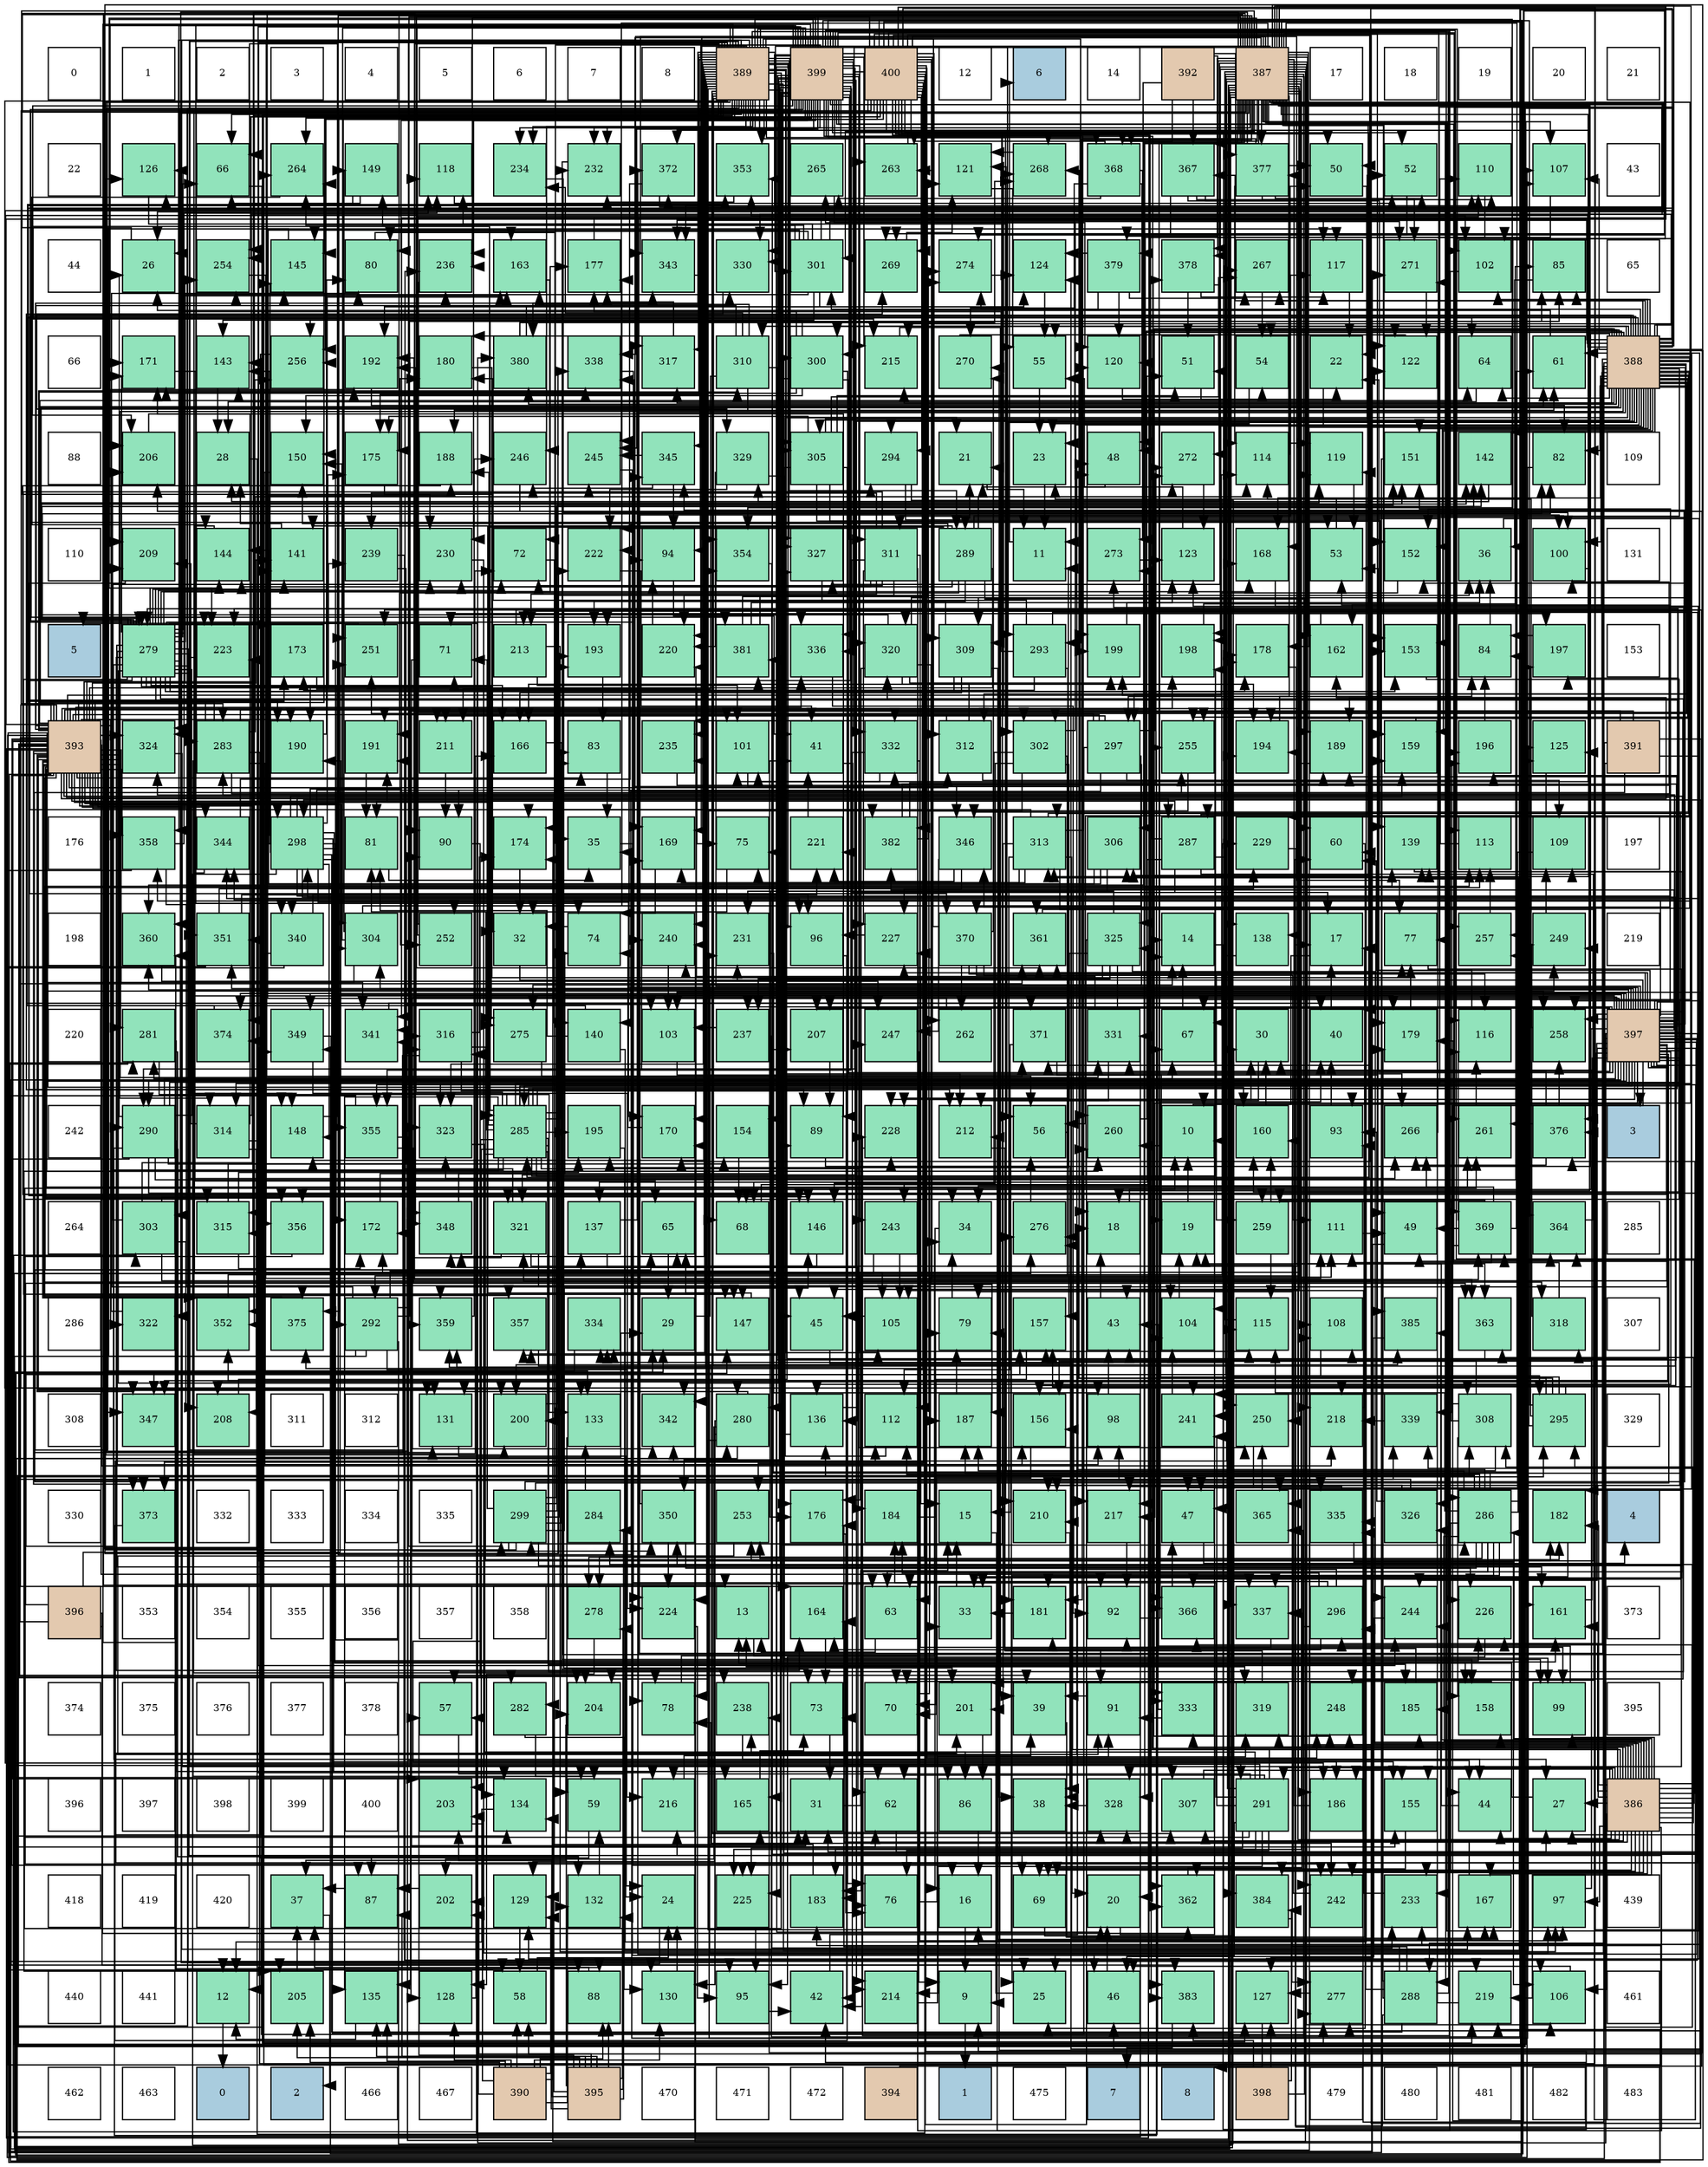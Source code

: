 digraph layout{
 rankdir=TB;
 splines=ortho;
 node [style=filled shape=square fixedsize=true width=0.6];
0[label="0", fontsize=8, fillcolor="#ffffff"];
1[label="1", fontsize=8, fillcolor="#ffffff"];
2[label="2", fontsize=8, fillcolor="#ffffff"];
3[label="3", fontsize=8, fillcolor="#ffffff"];
4[label="4", fontsize=8, fillcolor="#ffffff"];
5[label="5", fontsize=8, fillcolor="#ffffff"];
6[label="6", fontsize=8, fillcolor="#ffffff"];
7[label="7", fontsize=8, fillcolor="#ffffff"];
8[label="8", fontsize=8, fillcolor="#ffffff"];
9[label="389", fontsize=8, fillcolor="#e3c9af"];
10[label="399", fontsize=8, fillcolor="#e3c9af"];
11[label="400", fontsize=8, fillcolor="#e3c9af"];
12[label="12", fontsize=8, fillcolor="#ffffff"];
13[label="6", fontsize=8, fillcolor="#a9ccde"];
14[label="14", fontsize=8, fillcolor="#ffffff"];
15[label="392", fontsize=8, fillcolor="#e3c9af"];
16[label="387", fontsize=8, fillcolor="#e3c9af"];
17[label="17", fontsize=8, fillcolor="#ffffff"];
18[label="18", fontsize=8, fillcolor="#ffffff"];
19[label="19", fontsize=8, fillcolor="#ffffff"];
20[label="20", fontsize=8, fillcolor="#ffffff"];
21[label="21", fontsize=8, fillcolor="#ffffff"];
22[label="22", fontsize=8, fillcolor="#ffffff"];
23[label="126", fontsize=8, fillcolor="#91e3bb"];
24[label="66", fontsize=8, fillcolor="#91e3bb"];
25[label="264", fontsize=8, fillcolor="#91e3bb"];
26[label="149", fontsize=8, fillcolor="#91e3bb"];
27[label="118", fontsize=8, fillcolor="#91e3bb"];
28[label="234", fontsize=8, fillcolor="#91e3bb"];
29[label="232", fontsize=8, fillcolor="#91e3bb"];
30[label="372", fontsize=8, fillcolor="#91e3bb"];
31[label="353", fontsize=8, fillcolor="#91e3bb"];
32[label="265", fontsize=8, fillcolor="#91e3bb"];
33[label="263", fontsize=8, fillcolor="#91e3bb"];
34[label="121", fontsize=8, fillcolor="#91e3bb"];
35[label="268", fontsize=8, fillcolor="#91e3bb"];
36[label="368", fontsize=8, fillcolor="#91e3bb"];
37[label="367", fontsize=8, fillcolor="#91e3bb"];
38[label="377", fontsize=8, fillcolor="#91e3bb"];
39[label="50", fontsize=8, fillcolor="#91e3bb"];
40[label="52", fontsize=8, fillcolor="#91e3bb"];
41[label="110", fontsize=8, fillcolor="#91e3bb"];
42[label="107", fontsize=8, fillcolor="#91e3bb"];
43[label="43", fontsize=8, fillcolor="#ffffff"];
44[label="44", fontsize=8, fillcolor="#ffffff"];
45[label="26", fontsize=8, fillcolor="#91e3bb"];
46[label="254", fontsize=8, fillcolor="#91e3bb"];
47[label="145", fontsize=8, fillcolor="#91e3bb"];
48[label="80", fontsize=8, fillcolor="#91e3bb"];
49[label="236", fontsize=8, fillcolor="#91e3bb"];
50[label="163", fontsize=8, fillcolor="#91e3bb"];
51[label="177", fontsize=8, fillcolor="#91e3bb"];
52[label="343", fontsize=8, fillcolor="#91e3bb"];
53[label="330", fontsize=8, fillcolor="#91e3bb"];
54[label="301", fontsize=8, fillcolor="#91e3bb"];
55[label="269", fontsize=8, fillcolor="#91e3bb"];
56[label="274", fontsize=8, fillcolor="#91e3bb"];
57[label="124", fontsize=8, fillcolor="#91e3bb"];
58[label="379", fontsize=8, fillcolor="#91e3bb"];
59[label="378", fontsize=8, fillcolor="#91e3bb"];
60[label="267", fontsize=8, fillcolor="#91e3bb"];
61[label="117", fontsize=8, fillcolor="#91e3bb"];
62[label="271", fontsize=8, fillcolor="#91e3bb"];
63[label="102", fontsize=8, fillcolor="#91e3bb"];
64[label="85", fontsize=8, fillcolor="#91e3bb"];
65[label="65", fontsize=8, fillcolor="#ffffff"];
66[label="66", fontsize=8, fillcolor="#ffffff"];
67[label="171", fontsize=8, fillcolor="#91e3bb"];
68[label="143", fontsize=8, fillcolor="#91e3bb"];
69[label="256", fontsize=8, fillcolor="#91e3bb"];
70[label="192", fontsize=8, fillcolor="#91e3bb"];
71[label="180", fontsize=8, fillcolor="#91e3bb"];
72[label="380", fontsize=8, fillcolor="#91e3bb"];
73[label="338", fontsize=8, fillcolor="#91e3bb"];
74[label="317", fontsize=8, fillcolor="#91e3bb"];
75[label="310", fontsize=8, fillcolor="#91e3bb"];
76[label="300", fontsize=8, fillcolor="#91e3bb"];
77[label="215", fontsize=8, fillcolor="#91e3bb"];
78[label="270", fontsize=8, fillcolor="#91e3bb"];
79[label="55", fontsize=8, fillcolor="#91e3bb"];
80[label="120", fontsize=8, fillcolor="#91e3bb"];
81[label="51", fontsize=8, fillcolor="#91e3bb"];
82[label="54", fontsize=8, fillcolor="#91e3bb"];
83[label="22", fontsize=8, fillcolor="#91e3bb"];
84[label="122", fontsize=8, fillcolor="#91e3bb"];
85[label="64", fontsize=8, fillcolor="#91e3bb"];
86[label="61", fontsize=8, fillcolor="#91e3bb"];
87[label="388", fontsize=8, fillcolor="#e3c9af"];
88[label="88", fontsize=8, fillcolor="#ffffff"];
89[label="206", fontsize=8, fillcolor="#91e3bb"];
90[label="28", fontsize=8, fillcolor="#91e3bb"];
91[label="150", fontsize=8, fillcolor="#91e3bb"];
92[label="175", fontsize=8, fillcolor="#91e3bb"];
93[label="188", fontsize=8, fillcolor="#91e3bb"];
94[label="246", fontsize=8, fillcolor="#91e3bb"];
95[label="245", fontsize=8, fillcolor="#91e3bb"];
96[label="345", fontsize=8, fillcolor="#91e3bb"];
97[label="329", fontsize=8, fillcolor="#91e3bb"];
98[label="305", fontsize=8, fillcolor="#91e3bb"];
99[label="294", fontsize=8, fillcolor="#91e3bb"];
100[label="21", fontsize=8, fillcolor="#91e3bb"];
101[label="23", fontsize=8, fillcolor="#91e3bb"];
102[label="48", fontsize=8, fillcolor="#91e3bb"];
103[label="272", fontsize=8, fillcolor="#91e3bb"];
104[label="114", fontsize=8, fillcolor="#91e3bb"];
105[label="119", fontsize=8, fillcolor="#91e3bb"];
106[label="151", fontsize=8, fillcolor="#91e3bb"];
107[label="142", fontsize=8, fillcolor="#91e3bb"];
108[label="82", fontsize=8, fillcolor="#91e3bb"];
109[label="109", fontsize=8, fillcolor="#ffffff"];
110[label="110", fontsize=8, fillcolor="#ffffff"];
111[label="209", fontsize=8, fillcolor="#91e3bb"];
112[label="144", fontsize=8, fillcolor="#91e3bb"];
113[label="141", fontsize=8, fillcolor="#91e3bb"];
114[label="239", fontsize=8, fillcolor="#91e3bb"];
115[label="230", fontsize=8, fillcolor="#91e3bb"];
116[label="72", fontsize=8, fillcolor="#91e3bb"];
117[label="222", fontsize=8, fillcolor="#91e3bb"];
118[label="94", fontsize=8, fillcolor="#91e3bb"];
119[label="354", fontsize=8, fillcolor="#91e3bb"];
120[label="327", fontsize=8, fillcolor="#91e3bb"];
121[label="311", fontsize=8, fillcolor="#91e3bb"];
122[label="289", fontsize=8, fillcolor="#91e3bb"];
123[label="11", fontsize=8, fillcolor="#91e3bb"];
124[label="273", fontsize=8, fillcolor="#91e3bb"];
125[label="123", fontsize=8, fillcolor="#91e3bb"];
126[label="168", fontsize=8, fillcolor="#91e3bb"];
127[label="53", fontsize=8, fillcolor="#91e3bb"];
128[label="152", fontsize=8, fillcolor="#91e3bb"];
129[label="36", fontsize=8, fillcolor="#91e3bb"];
130[label="100", fontsize=8, fillcolor="#91e3bb"];
131[label="131", fontsize=8, fillcolor="#ffffff"];
132[label="5", fontsize=8, fillcolor="#a9ccde"];
133[label="279", fontsize=8, fillcolor="#91e3bb"];
134[label="223", fontsize=8, fillcolor="#91e3bb"];
135[label="173", fontsize=8, fillcolor="#91e3bb"];
136[label="251", fontsize=8, fillcolor="#91e3bb"];
137[label="71", fontsize=8, fillcolor="#91e3bb"];
138[label="213", fontsize=8, fillcolor="#91e3bb"];
139[label="193", fontsize=8, fillcolor="#91e3bb"];
140[label="220", fontsize=8, fillcolor="#91e3bb"];
141[label="381", fontsize=8, fillcolor="#91e3bb"];
142[label="336", fontsize=8, fillcolor="#91e3bb"];
143[label="320", fontsize=8, fillcolor="#91e3bb"];
144[label="309", fontsize=8, fillcolor="#91e3bb"];
145[label="293", fontsize=8, fillcolor="#91e3bb"];
146[label="199", fontsize=8, fillcolor="#91e3bb"];
147[label="198", fontsize=8, fillcolor="#91e3bb"];
148[label="178", fontsize=8, fillcolor="#91e3bb"];
149[label="162", fontsize=8, fillcolor="#91e3bb"];
150[label="153", fontsize=8, fillcolor="#91e3bb"];
151[label="84", fontsize=8, fillcolor="#91e3bb"];
152[label="197", fontsize=8, fillcolor="#91e3bb"];
153[label="153", fontsize=8, fillcolor="#ffffff"];
154[label="393", fontsize=8, fillcolor="#e3c9af"];
155[label="324", fontsize=8, fillcolor="#91e3bb"];
156[label="283", fontsize=8, fillcolor="#91e3bb"];
157[label="190", fontsize=8, fillcolor="#91e3bb"];
158[label="191", fontsize=8, fillcolor="#91e3bb"];
159[label="211", fontsize=8, fillcolor="#91e3bb"];
160[label="166", fontsize=8, fillcolor="#91e3bb"];
161[label="83", fontsize=8, fillcolor="#91e3bb"];
162[label="235", fontsize=8, fillcolor="#91e3bb"];
163[label="101", fontsize=8, fillcolor="#91e3bb"];
164[label="41", fontsize=8, fillcolor="#91e3bb"];
165[label="332", fontsize=8, fillcolor="#91e3bb"];
166[label="312", fontsize=8, fillcolor="#91e3bb"];
167[label="302", fontsize=8, fillcolor="#91e3bb"];
168[label="297", fontsize=8, fillcolor="#91e3bb"];
169[label="255", fontsize=8, fillcolor="#91e3bb"];
170[label="194", fontsize=8, fillcolor="#91e3bb"];
171[label="189", fontsize=8, fillcolor="#91e3bb"];
172[label="159", fontsize=8, fillcolor="#91e3bb"];
173[label="196", fontsize=8, fillcolor="#91e3bb"];
174[label="125", fontsize=8, fillcolor="#91e3bb"];
175[label="391", fontsize=8, fillcolor="#e3c9af"];
176[label="176", fontsize=8, fillcolor="#ffffff"];
177[label="358", fontsize=8, fillcolor="#91e3bb"];
178[label="344", fontsize=8, fillcolor="#91e3bb"];
179[label="298", fontsize=8, fillcolor="#91e3bb"];
180[label="81", fontsize=8, fillcolor="#91e3bb"];
181[label="90", fontsize=8, fillcolor="#91e3bb"];
182[label="174", fontsize=8, fillcolor="#91e3bb"];
183[label="35", fontsize=8, fillcolor="#91e3bb"];
184[label="169", fontsize=8, fillcolor="#91e3bb"];
185[label="75", fontsize=8, fillcolor="#91e3bb"];
186[label="221", fontsize=8, fillcolor="#91e3bb"];
187[label="382", fontsize=8, fillcolor="#91e3bb"];
188[label="346", fontsize=8, fillcolor="#91e3bb"];
189[label="313", fontsize=8, fillcolor="#91e3bb"];
190[label="306", fontsize=8, fillcolor="#91e3bb"];
191[label="287", fontsize=8, fillcolor="#91e3bb"];
192[label="229", fontsize=8, fillcolor="#91e3bb"];
193[label="60", fontsize=8, fillcolor="#91e3bb"];
194[label="139", fontsize=8, fillcolor="#91e3bb"];
195[label="113", fontsize=8, fillcolor="#91e3bb"];
196[label="109", fontsize=8, fillcolor="#91e3bb"];
197[label="197", fontsize=8, fillcolor="#ffffff"];
198[label="198", fontsize=8, fillcolor="#ffffff"];
199[label="360", fontsize=8, fillcolor="#91e3bb"];
200[label="351", fontsize=8, fillcolor="#91e3bb"];
201[label="340", fontsize=8, fillcolor="#91e3bb"];
202[label="304", fontsize=8, fillcolor="#91e3bb"];
203[label="252", fontsize=8, fillcolor="#91e3bb"];
204[label="32", fontsize=8, fillcolor="#91e3bb"];
205[label="74", fontsize=8, fillcolor="#91e3bb"];
206[label="240", fontsize=8, fillcolor="#91e3bb"];
207[label="231", fontsize=8, fillcolor="#91e3bb"];
208[label="96", fontsize=8, fillcolor="#91e3bb"];
209[label="227", fontsize=8, fillcolor="#91e3bb"];
210[label="370", fontsize=8, fillcolor="#91e3bb"];
211[label="361", fontsize=8, fillcolor="#91e3bb"];
212[label="325", fontsize=8, fillcolor="#91e3bb"];
213[label="14", fontsize=8, fillcolor="#91e3bb"];
214[label="138", fontsize=8, fillcolor="#91e3bb"];
215[label="17", fontsize=8, fillcolor="#91e3bb"];
216[label="77", fontsize=8, fillcolor="#91e3bb"];
217[label="257", fontsize=8, fillcolor="#91e3bb"];
218[label="249", fontsize=8, fillcolor="#91e3bb"];
219[label="219", fontsize=8, fillcolor="#ffffff"];
220[label="220", fontsize=8, fillcolor="#ffffff"];
221[label="281", fontsize=8, fillcolor="#91e3bb"];
222[label="374", fontsize=8, fillcolor="#91e3bb"];
223[label="349", fontsize=8, fillcolor="#91e3bb"];
224[label="341", fontsize=8, fillcolor="#91e3bb"];
225[label="316", fontsize=8, fillcolor="#91e3bb"];
226[label="275", fontsize=8, fillcolor="#91e3bb"];
227[label="140", fontsize=8, fillcolor="#91e3bb"];
228[label="103", fontsize=8, fillcolor="#91e3bb"];
229[label="237", fontsize=8, fillcolor="#91e3bb"];
230[label="207", fontsize=8, fillcolor="#91e3bb"];
231[label="247", fontsize=8, fillcolor="#91e3bb"];
232[label="262", fontsize=8, fillcolor="#91e3bb"];
233[label="371", fontsize=8, fillcolor="#91e3bb"];
234[label="331", fontsize=8, fillcolor="#91e3bb"];
235[label="67", fontsize=8, fillcolor="#91e3bb"];
236[label="30", fontsize=8, fillcolor="#91e3bb"];
237[label="40", fontsize=8, fillcolor="#91e3bb"];
238[label="179", fontsize=8, fillcolor="#91e3bb"];
239[label="116", fontsize=8, fillcolor="#91e3bb"];
240[label="258", fontsize=8, fillcolor="#91e3bb"];
241[label="397", fontsize=8, fillcolor="#e3c9af"];
242[label="242", fontsize=8, fillcolor="#ffffff"];
243[label="290", fontsize=8, fillcolor="#91e3bb"];
244[label="314", fontsize=8, fillcolor="#91e3bb"];
245[label="148", fontsize=8, fillcolor="#91e3bb"];
246[label="355", fontsize=8, fillcolor="#91e3bb"];
247[label="323", fontsize=8, fillcolor="#91e3bb"];
248[label="285", fontsize=8, fillcolor="#91e3bb"];
249[label="195", fontsize=8, fillcolor="#91e3bb"];
250[label="170", fontsize=8, fillcolor="#91e3bb"];
251[label="154", fontsize=8, fillcolor="#91e3bb"];
252[label="89", fontsize=8, fillcolor="#91e3bb"];
253[label="228", fontsize=8, fillcolor="#91e3bb"];
254[label="212", fontsize=8, fillcolor="#91e3bb"];
255[label="56", fontsize=8, fillcolor="#91e3bb"];
256[label="260", fontsize=8, fillcolor="#91e3bb"];
257[label="10", fontsize=8, fillcolor="#91e3bb"];
258[label="160", fontsize=8, fillcolor="#91e3bb"];
259[label="93", fontsize=8, fillcolor="#91e3bb"];
260[label="266", fontsize=8, fillcolor="#91e3bb"];
261[label="261", fontsize=8, fillcolor="#91e3bb"];
262[label="376", fontsize=8, fillcolor="#91e3bb"];
263[label="3", fontsize=8, fillcolor="#a9ccde"];
264[label="264", fontsize=8, fillcolor="#ffffff"];
265[label="303", fontsize=8, fillcolor="#91e3bb"];
266[label="315", fontsize=8, fillcolor="#91e3bb"];
267[label="356", fontsize=8, fillcolor="#91e3bb"];
268[label="172", fontsize=8, fillcolor="#91e3bb"];
269[label="348", fontsize=8, fillcolor="#91e3bb"];
270[label="321", fontsize=8, fillcolor="#91e3bb"];
271[label="137", fontsize=8, fillcolor="#91e3bb"];
272[label="65", fontsize=8, fillcolor="#91e3bb"];
273[label="68", fontsize=8, fillcolor="#91e3bb"];
274[label="146", fontsize=8, fillcolor="#91e3bb"];
275[label="243", fontsize=8, fillcolor="#91e3bb"];
276[label="34", fontsize=8, fillcolor="#91e3bb"];
277[label="276", fontsize=8, fillcolor="#91e3bb"];
278[label="18", fontsize=8, fillcolor="#91e3bb"];
279[label="19", fontsize=8, fillcolor="#91e3bb"];
280[label="259", fontsize=8, fillcolor="#91e3bb"];
281[label="111", fontsize=8, fillcolor="#91e3bb"];
282[label="49", fontsize=8, fillcolor="#91e3bb"];
283[label="369", fontsize=8, fillcolor="#91e3bb"];
284[label="364", fontsize=8, fillcolor="#91e3bb"];
285[label="285", fontsize=8, fillcolor="#ffffff"];
286[label="286", fontsize=8, fillcolor="#ffffff"];
287[label="322", fontsize=8, fillcolor="#91e3bb"];
288[label="352", fontsize=8, fillcolor="#91e3bb"];
289[label="375", fontsize=8, fillcolor="#91e3bb"];
290[label="292", fontsize=8, fillcolor="#91e3bb"];
291[label="359", fontsize=8, fillcolor="#91e3bb"];
292[label="357", fontsize=8, fillcolor="#91e3bb"];
293[label="334", fontsize=8, fillcolor="#91e3bb"];
294[label="29", fontsize=8, fillcolor="#91e3bb"];
295[label="147", fontsize=8, fillcolor="#91e3bb"];
296[label="45", fontsize=8, fillcolor="#91e3bb"];
297[label="105", fontsize=8, fillcolor="#91e3bb"];
298[label="79", fontsize=8, fillcolor="#91e3bb"];
299[label="157", fontsize=8, fillcolor="#91e3bb"];
300[label="43", fontsize=8, fillcolor="#91e3bb"];
301[label="104", fontsize=8, fillcolor="#91e3bb"];
302[label="115", fontsize=8, fillcolor="#91e3bb"];
303[label="108", fontsize=8, fillcolor="#91e3bb"];
304[label="385", fontsize=8, fillcolor="#91e3bb"];
305[label="363", fontsize=8, fillcolor="#91e3bb"];
306[label="318", fontsize=8, fillcolor="#91e3bb"];
307[label="307", fontsize=8, fillcolor="#ffffff"];
308[label="308", fontsize=8, fillcolor="#ffffff"];
309[label="347", fontsize=8, fillcolor="#91e3bb"];
310[label="208", fontsize=8, fillcolor="#91e3bb"];
311[label="311", fontsize=8, fillcolor="#ffffff"];
312[label="312", fontsize=8, fillcolor="#ffffff"];
313[label="131", fontsize=8, fillcolor="#91e3bb"];
314[label="200", fontsize=8, fillcolor="#91e3bb"];
315[label="133", fontsize=8, fillcolor="#91e3bb"];
316[label="342", fontsize=8, fillcolor="#91e3bb"];
317[label="280", fontsize=8, fillcolor="#91e3bb"];
318[label="136", fontsize=8, fillcolor="#91e3bb"];
319[label="112", fontsize=8, fillcolor="#91e3bb"];
320[label="187", fontsize=8, fillcolor="#91e3bb"];
321[label="156", fontsize=8, fillcolor="#91e3bb"];
322[label="98", fontsize=8, fillcolor="#91e3bb"];
323[label="241", fontsize=8, fillcolor="#91e3bb"];
324[label="250", fontsize=8, fillcolor="#91e3bb"];
325[label="218", fontsize=8, fillcolor="#91e3bb"];
326[label="339", fontsize=8, fillcolor="#91e3bb"];
327[label="308", fontsize=8, fillcolor="#91e3bb"];
328[label="295", fontsize=8, fillcolor="#91e3bb"];
329[label="329", fontsize=8, fillcolor="#ffffff"];
330[label="330", fontsize=8, fillcolor="#ffffff"];
331[label="373", fontsize=8, fillcolor="#91e3bb"];
332[label="332", fontsize=8, fillcolor="#ffffff"];
333[label="333", fontsize=8, fillcolor="#ffffff"];
334[label="334", fontsize=8, fillcolor="#ffffff"];
335[label="335", fontsize=8, fillcolor="#ffffff"];
336[label="299", fontsize=8, fillcolor="#91e3bb"];
337[label="284", fontsize=8, fillcolor="#91e3bb"];
338[label="350", fontsize=8, fillcolor="#91e3bb"];
339[label="253", fontsize=8, fillcolor="#91e3bb"];
340[label="176", fontsize=8, fillcolor="#91e3bb"];
341[label="184", fontsize=8, fillcolor="#91e3bb"];
342[label="15", fontsize=8, fillcolor="#91e3bb"];
343[label="210", fontsize=8, fillcolor="#91e3bb"];
344[label="217", fontsize=8, fillcolor="#91e3bb"];
345[label="47", fontsize=8, fillcolor="#91e3bb"];
346[label="365", fontsize=8, fillcolor="#91e3bb"];
347[label="335", fontsize=8, fillcolor="#91e3bb"];
348[label="326", fontsize=8, fillcolor="#91e3bb"];
349[label="286", fontsize=8, fillcolor="#91e3bb"];
350[label="182", fontsize=8, fillcolor="#91e3bb"];
351[label="4", fontsize=8, fillcolor="#a9ccde"];
352[label="396", fontsize=8, fillcolor="#e3c9af"];
353[label="353", fontsize=8, fillcolor="#ffffff"];
354[label="354", fontsize=8, fillcolor="#ffffff"];
355[label="355", fontsize=8, fillcolor="#ffffff"];
356[label="356", fontsize=8, fillcolor="#ffffff"];
357[label="357", fontsize=8, fillcolor="#ffffff"];
358[label="358", fontsize=8, fillcolor="#ffffff"];
359[label="278", fontsize=8, fillcolor="#91e3bb"];
360[label="224", fontsize=8, fillcolor="#91e3bb"];
361[label="13", fontsize=8, fillcolor="#91e3bb"];
362[label="164", fontsize=8, fillcolor="#91e3bb"];
363[label="63", fontsize=8, fillcolor="#91e3bb"];
364[label="33", fontsize=8, fillcolor="#91e3bb"];
365[label="181", fontsize=8, fillcolor="#91e3bb"];
366[label="92", fontsize=8, fillcolor="#91e3bb"];
367[label="366", fontsize=8, fillcolor="#91e3bb"];
368[label="337", fontsize=8, fillcolor="#91e3bb"];
369[label="296", fontsize=8, fillcolor="#91e3bb"];
370[label="244", fontsize=8, fillcolor="#91e3bb"];
371[label="226", fontsize=8, fillcolor="#91e3bb"];
372[label="161", fontsize=8, fillcolor="#91e3bb"];
373[label="373", fontsize=8, fillcolor="#ffffff"];
374[label="374", fontsize=8, fillcolor="#ffffff"];
375[label="375", fontsize=8, fillcolor="#ffffff"];
376[label="376", fontsize=8, fillcolor="#ffffff"];
377[label="377", fontsize=8, fillcolor="#ffffff"];
378[label="378", fontsize=8, fillcolor="#ffffff"];
379[label="57", fontsize=8, fillcolor="#91e3bb"];
380[label="282", fontsize=8, fillcolor="#91e3bb"];
381[label="204", fontsize=8, fillcolor="#91e3bb"];
382[label="78", fontsize=8, fillcolor="#91e3bb"];
383[label="238", fontsize=8, fillcolor="#91e3bb"];
384[label="73", fontsize=8, fillcolor="#91e3bb"];
385[label="70", fontsize=8, fillcolor="#91e3bb"];
386[label="201", fontsize=8, fillcolor="#91e3bb"];
387[label="39", fontsize=8, fillcolor="#91e3bb"];
388[label="91", fontsize=8, fillcolor="#91e3bb"];
389[label="333", fontsize=8, fillcolor="#91e3bb"];
390[label="319", fontsize=8, fillcolor="#91e3bb"];
391[label="248", fontsize=8, fillcolor="#91e3bb"];
392[label="185", fontsize=8, fillcolor="#91e3bb"];
393[label="158", fontsize=8, fillcolor="#91e3bb"];
394[label="99", fontsize=8, fillcolor="#91e3bb"];
395[label="395", fontsize=8, fillcolor="#ffffff"];
396[label="396", fontsize=8, fillcolor="#ffffff"];
397[label="397", fontsize=8, fillcolor="#ffffff"];
398[label="398", fontsize=8, fillcolor="#ffffff"];
399[label="399", fontsize=8, fillcolor="#ffffff"];
400[label="400", fontsize=8, fillcolor="#ffffff"];
401[label="203", fontsize=8, fillcolor="#91e3bb"];
402[label="134", fontsize=8, fillcolor="#91e3bb"];
403[label="59", fontsize=8, fillcolor="#91e3bb"];
404[label="216", fontsize=8, fillcolor="#91e3bb"];
405[label="165", fontsize=8, fillcolor="#91e3bb"];
406[label="31", fontsize=8, fillcolor="#91e3bb"];
407[label="62", fontsize=8, fillcolor="#91e3bb"];
408[label="86", fontsize=8, fillcolor="#91e3bb"];
409[label="38", fontsize=8, fillcolor="#91e3bb"];
410[label="328", fontsize=8, fillcolor="#91e3bb"];
411[label="307", fontsize=8, fillcolor="#91e3bb"];
412[label="291", fontsize=8, fillcolor="#91e3bb"];
413[label="186", fontsize=8, fillcolor="#91e3bb"];
414[label="155", fontsize=8, fillcolor="#91e3bb"];
415[label="44", fontsize=8, fillcolor="#91e3bb"];
416[label="27", fontsize=8, fillcolor="#91e3bb"];
417[label="386", fontsize=8, fillcolor="#e3c9af"];
418[label="418", fontsize=8, fillcolor="#ffffff"];
419[label="419", fontsize=8, fillcolor="#ffffff"];
420[label="420", fontsize=8, fillcolor="#ffffff"];
421[label="37", fontsize=8, fillcolor="#91e3bb"];
422[label="87", fontsize=8, fillcolor="#91e3bb"];
423[label="202", fontsize=8, fillcolor="#91e3bb"];
424[label="129", fontsize=8, fillcolor="#91e3bb"];
425[label="132", fontsize=8, fillcolor="#91e3bb"];
426[label="24", fontsize=8, fillcolor="#91e3bb"];
427[label="225", fontsize=8, fillcolor="#91e3bb"];
428[label="183", fontsize=8, fillcolor="#91e3bb"];
429[label="76", fontsize=8, fillcolor="#91e3bb"];
430[label="16", fontsize=8, fillcolor="#91e3bb"];
431[label="69", fontsize=8, fillcolor="#91e3bb"];
432[label="20", fontsize=8, fillcolor="#91e3bb"];
433[label="362", fontsize=8, fillcolor="#91e3bb"];
434[label="384", fontsize=8, fillcolor="#91e3bb"];
435[label="242", fontsize=8, fillcolor="#91e3bb"];
436[label="233", fontsize=8, fillcolor="#91e3bb"];
437[label="167", fontsize=8, fillcolor="#91e3bb"];
438[label="97", fontsize=8, fillcolor="#91e3bb"];
439[label="439", fontsize=8, fillcolor="#ffffff"];
440[label="440", fontsize=8, fillcolor="#ffffff"];
441[label="441", fontsize=8, fillcolor="#ffffff"];
442[label="12", fontsize=8, fillcolor="#91e3bb"];
443[label="205", fontsize=8, fillcolor="#91e3bb"];
444[label="135", fontsize=8, fillcolor="#91e3bb"];
445[label="128", fontsize=8, fillcolor="#91e3bb"];
446[label="58", fontsize=8, fillcolor="#91e3bb"];
447[label="88", fontsize=8, fillcolor="#91e3bb"];
448[label="130", fontsize=8, fillcolor="#91e3bb"];
449[label="95", fontsize=8, fillcolor="#91e3bb"];
450[label="42", fontsize=8, fillcolor="#91e3bb"];
451[label="214", fontsize=8, fillcolor="#91e3bb"];
452[label="9", fontsize=8, fillcolor="#91e3bb"];
453[label="25", fontsize=8, fillcolor="#91e3bb"];
454[label="46", fontsize=8, fillcolor="#91e3bb"];
455[label="383", fontsize=8, fillcolor="#91e3bb"];
456[label="127", fontsize=8, fillcolor="#91e3bb"];
457[label="277", fontsize=8, fillcolor="#91e3bb"];
458[label="288", fontsize=8, fillcolor="#91e3bb"];
459[label="219", fontsize=8, fillcolor="#91e3bb"];
460[label="106", fontsize=8, fillcolor="#91e3bb"];
461[label="461", fontsize=8, fillcolor="#ffffff"];
462[label="462", fontsize=8, fillcolor="#ffffff"];
463[label="463", fontsize=8, fillcolor="#ffffff"];
464[label="0", fontsize=8, fillcolor="#a9ccde"];
465[label="2", fontsize=8, fillcolor="#a9ccde"];
466[label="466", fontsize=8, fillcolor="#ffffff"];
467[label="467", fontsize=8, fillcolor="#ffffff"];
468[label="390", fontsize=8, fillcolor="#e3c9af"];
469[label="395", fontsize=8, fillcolor="#e3c9af"];
470[label="470", fontsize=8, fillcolor="#ffffff"];
471[label="471", fontsize=8, fillcolor="#ffffff"];
472[label="472", fontsize=8, fillcolor="#ffffff"];
473[label="394", fontsize=8, fillcolor="#e3c9af"];
474[label="1", fontsize=8, fillcolor="#a9ccde"];
475[label="475", fontsize=8, fillcolor="#ffffff"];
476[label="7", fontsize=8, fillcolor="#a9ccde"];
477[label="8", fontsize=8, fillcolor="#a9ccde"];
478[label="398", fontsize=8, fillcolor="#e3c9af"];
479[label="479", fontsize=8, fillcolor="#ffffff"];
480[label="480", fontsize=8, fillcolor="#ffffff"];
481[label="481", fontsize=8, fillcolor="#ffffff"];
482[label="482", fontsize=8, fillcolor="#ffffff"];
483[label="483", fontsize=8, fillcolor="#ffffff"];
edge [constraint=false, style=vis];452 -> 474;
257 -> 263;
123 -> 13;
442 -> 464;
361 -> 452;
213 -> 452;
342 -> 452;
430 -> 452;
215 -> 257;
278 -> 257;
279 -> 257;
432 -> 257;
100 -> 123;
83 -> 123;
101 -> 123;
426 -> 442;
453 -> 361;
45 -> 361;
416 -> 361;
90 -> 213;
294 -> 213;
236 -> 342;
406 -> 342;
204 -> 342;
364 -> 342;
276 -> 430;
183 -> 430;
129 -> 430;
421 -> 465;
409 -> 215;
387 -> 215;
237 -> 215;
164 -> 215;
450 -> 278;
300 -> 278;
415 -> 279;
296 -> 432;
454 -> 432;
345 -> 351;
102 -> 100;
282 -> 100;
39 -> 83;
81 -> 83;
40 -> 101;
127 -> 101;
82 -> 101;
79 -> 101;
255 -> 123;
379 -> 426;
446 -> 426;
403 -> 442;
193 -> 453;
86 -> 45;
407 -> 416;
363 -> 361;
85 -> 90;
272 -> 294;
24 -> 294;
235 -> 213;
273 -> 213;
431 -> 236;
385 -> 236;
137 -> 406;
116 -> 406;
384 -> 406;
205 -> 204;
185 -> 204;
429 -> 364;
216 -> 364;
382 -> 276;
298 -> 276;
48 -> 183;
180 -> 183;
108 -> 183;
161 -> 183;
151 -> 129;
64 -> 129;
408 -> 430;
422 -> 421;
447 -> 421;
252 -> 409;
181 -> 387;
388 -> 387;
366 -> 237;
259 -> 237;
118 -> 164;
449 -> 450;
208 -> 450;
438 -> 300;
322 -> 300;
394 -> 300;
130 -> 278;
163 -> 278;
63 -> 415;
228 -> 279;
301 -> 279;
297 -> 296;
460 -> 454;
42 -> 432;
303 -> 345;
196 -> 345;
41 -> 102;
281 -> 282;
319 -> 100;
195 -> 100;
104 -> 39;
302 -> 81;
239 -> 83;
61 -> 83;
27 -> 40;
105 -> 127;
80 -> 82;
34 -> 79;
84 -> 79;
125 -> 79;
57 -> 79;
174 -> 255;
23 -> 255;
456 -> 477;
445 -> 379;
424 -> 446;
448 -> 426;
313 -> 426;
425 -> 403;
315 -> 403;
402 -> 442;
444 -> 442;
318 -> 193;
318 -> 174;
271 -> 86;
271 -> 407;
214 -> 363;
194 -> 363;
227 -> 85;
227 -> 180;
227 -> 105;
113 -> 90;
107 -> 90;
68 -> 90;
112 -> 272;
47 -> 272;
274 -> 272;
295 -> 272;
245 -> 24;
26 -> 24;
26 -> 23;
91 -> 294;
106 -> 294;
128 -> 235;
150 -> 273;
251 -> 273;
414 -> 431;
321 -> 385;
299 -> 385;
393 -> 385;
172 -> 385;
258 -> 236;
372 -> 236;
149 -> 137;
50 -> 116;
362 -> 384;
405 -> 384;
160 -> 384;
437 -> 384;
126 -> 406;
184 -> 205;
250 -> 205;
67 -> 205;
268 -> 205;
135 -> 185;
182 -> 204;
92 -> 204;
340 -> 429;
51 -> 216;
148 -> 216;
238 -> 216;
71 -> 216;
365 -> 364;
350 -> 364;
428 -> 382;
341 -> 298;
392 -> 298;
413 -> 298;
320 -> 298;
93 -> 276;
171 -> 276;
157 -> 48;
158 -> 180;
70 -> 108;
139 -> 161;
170 -> 151;
249 -> 151;
173 -> 151;
152 -> 151;
147 -> 64;
146 -> 129;
314 -> 129;
386 -> 408;
423 -> 422;
401 -> 447;
381 -> 421;
443 -> 421;
89 -> 252;
230 -> 252;
310 -> 252;
111 -> 252;
343 -> 409;
159 -> 181;
254 -> 388;
138 -> 388;
138 -> 438;
138 -> 163;
451 -> 388;
77 -> 387;
404 -> 387;
344 -> 366;
325 -> 259;
459 -> 237;
140 -> 118;
186 -> 164;
117 -> 164;
134 -> 449;
360 -> 449;
427 -> 449;
371 -> 449;
209 -> 208;
253 -> 450;
192 -> 450;
115 -> 438;
207 -> 322;
29 -> 394;
436 -> 300;
28 -> 130;
162 -> 130;
49 -> 163;
229 -> 63;
229 -> 228;
383 -> 415;
114 -> 228;
114 -> 460;
206 -> 228;
323 -> 301;
435 -> 279;
275 -> 297;
275 -> 42;
370 -> 454;
95 -> 454;
94 -> 454;
231 -> 432;
391 -> 303;
218 -> 196;
324 -> 345;
136 -> 132;
203 -> 41;
203 -> 27;
339 -> 102;
46 -> 281;
169 -> 319;
69 -> 319;
217 -> 195;
240 -> 104;
280 -> 302;
256 -> 81;
261 -> 239;
232 -> 61;
33 -> 40;
25 -> 127;
32 -> 80;
260 -> 82;
60 -> 82;
35 -> 34;
55 -> 34;
78 -> 84;
62 -> 84;
103 -> 125;
124 -> 125;
56 -> 57;
226 -> 255;
277 -> 255;
457 -> 456;
359 -> 445;
133 -> 379;
133 -> 85;
133 -> 24;
133 -> 431;
133 -> 116;
133 -> 108;
133 -> 27;
133 -> 448;
133 -> 313;
133 -> 113;
133 -> 107;
133 -> 112;
133 -> 47;
133 -> 274;
133 -> 295;
133 -> 245;
133 -> 106;
133 -> 150;
133 -> 414;
133 -> 321;
133 -> 299;
133 -> 258;
133 -> 372;
133 -> 50;
133 -> 362;
133 -> 160;
133 -> 126;
133 -> 184;
133 -> 67;
133 -> 268;
133 -> 135;
133 -> 92;
133 -> 51;
133 -> 148;
133 -> 238;
133 -> 260;
133 -> 226;
133 -> 277;
317 -> 105;
317 -> 424;
317 -> 448;
317 -> 313;
317 -> 423;
317 -> 381;
221 -> 446;
221 -> 447;
221 -> 84;
221 -> 425;
221 -> 315;
380 -> 403;
380 -> 448;
156 -> 127;
156 -> 403;
156 -> 422;
156 -> 41;
156 -> 105;
156 -> 315;
156 -> 381;
156 -> 35;
156 -> 103;
337 -> 315;
248 -> 382;
248 -> 48;
248 -> 180;
248 -> 161;
248 -> 64;
248 -> 41;
248 -> 402;
248 -> 444;
248 -> 428;
248 -> 341;
248 -> 392;
248 -> 413;
248 -> 93;
248 -> 171;
248 -> 157;
248 -> 158;
248 -> 70;
248 -> 139;
248 -> 249;
248 -> 173;
248 -> 152;
248 -> 147;
248 -> 146;
248 -> 314;
248 -> 401;
248 -> 443;
349 -> 453;
349 -> 431;
349 -> 429;
349 -> 319;
349 -> 302;
349 -> 34;
349 -> 318;
349 -> 194;
349 -> 405;
349 -> 365;
349 -> 392;
349 -> 320;
349 -> 339;
349 -> 217;
349 -> 277;
191 -> 39;
191 -> 180;
191 -> 302;
191 -> 318;
191 -> 271;
191 -> 339;
191 -> 124;
458 -> 193;
458 -> 235;
458 -> 214;
458 -> 172;
458 -> 258;
458 -> 340;
458 -> 238;
458 -> 173;
122 -> 193;
122 -> 104;
122 -> 61;
122 -> 113;
122 -> 112;
122 -> 295;
122 -> 91;
122 -> 157;
122 -> 158;
122 -> 139;
243 -> 453;
243 -> 45;
243 -> 416;
243 -> 86;
243 -> 407;
243 -> 363;
243 -> 235;
243 -> 174;
243 -> 194;
243 -> 128;
243 -> 251;
412 -> 453;
412 -> 407;
412 -> 429;
412 -> 299;
412 -> 362;
412 -> 405;
412 -> 428;
412 -> 341;
412 -> 343;
412 -> 451;
412 -> 404;
412 -> 427;
412 -> 383;
412 -> 323;
290 -> 86;
290 -> 64;
290 -> 67;
290 -> 148;
290 -> 170;
290 -> 230;
290 -> 111;
290 -> 404;
145 -> 416;
145 -> 135;
145 -> 51;
145 -> 71;
145 -> 249;
99 -> 214;
99 -> 194;
328 -> 174;
328 -> 194;
328 -> 299;
328 -> 152;
328 -> 256;
328 -> 35;
328 -> 277;
369 -> 363;
369 -> 431;
369 -> 321;
369 -> 362;
369 -> 341;
168 -> 196;
168 -> 227;
168 -> 68;
168 -> 158;
168 -> 159;
168 -> 136;
168 -> 203;
168 -> 103;
168 -> 226;
179 -> 116;
179 -> 113;
179 -> 68;
179 -> 112;
179 -> 47;
179 -> 245;
179 -> 106;
179 -> 414;
179 -> 321;
179 -> 393;
179 -> 172;
179 -> 372;
179 -> 149;
179 -> 50;
179 -> 405;
179 -> 126;
179 -> 250;
179 -> 148;
179 -> 71;
179 -> 60;
336 -> 282;
336 -> 137;
336 -> 108;
336 -> 161;
336 -> 125;
336 -> 23;
336 -> 107;
336 -> 274;
336 -> 91;
336 -> 106;
336 -> 139;
336 -> 169;
76 -> 429;
76 -> 23;
76 -> 68;
76 -> 91;
76 -> 67;
76 -> 260;
76 -> 277;
54 -> 48;
54 -> 195;
54 -> 27;
54 -> 47;
54 -> 26;
54 -> 70;
54 -> 46;
54 -> 69;
54 -> 25;
54 -> 62;
167 -> 273;
167 -> 274;
167 -> 299;
167 -> 250;
167 -> 340;
167 -> 32;
265 -> 274;
265 -> 89;
265 -> 310;
265 -> 77;
265 -> 134;
202 -> 26;
202 -> 91;
202 -> 258;
202 -> 51;
98 -> 81;
98 -> 40;
98 -> 150;
98 -> 393;
98 -> 172;
98 -> 92;
98 -> 386;
98 -> 60;
190 -> 251;
190 -> 50;
190 -> 93;
411 -> 414;
327 -> 321;
327 -> 393;
327 -> 258;
327 -> 320;
327 -> 173;
144 -> 137;
144 -> 160;
144 -> 437;
144 -> 386;
75 -> 196;
75 -> 50;
75 -> 93;
75 -> 159;
75 -> 28;
75 -> 49;
121 -> 116;
121 -> 181;
121 -> 394;
121 -> 138;
121 -> 404;
121 -> 140;
121 -> 117;
121 -> 209;
121 -> 115;
121 -> 114;
121 -> 95;
166 -> 160;
166 -> 171;
166 -> 159;
189 -> 185;
189 -> 80;
189 -> 437;
189 -> 184;
189 -> 182;
189 -> 238;
189 -> 365;
189 -> 350;
189 -> 386;
244 -> 67;
244 -> 310;
244 -> 111;
244 -> 404;
244 -> 218;
266 -> 181;
266 -> 268;
266 -> 249;
225 -> 268;
225 -> 182;
225 -> 340;
225 -> 350;
74 -> 51;
74 -> 71;
306 -> 238;
306 -> 218;
390 -> 365;
390 -> 386;
143 -> 102;
143 -> 428;
143 -> 320;
143 -> 139;
143 -> 170;
143 -> 146;
270 -> 320;
270 -> 158;
270 -> 70;
270 -> 170;
287 -> 70;
247 -> 408;
155 -> 408;
212 -> 230;
212 -> 253;
212 -> 207;
212 -> 229;
212 -> 206;
212 -> 275;
212 -> 370;
348 -> 259;
348 -> 322;
348 -> 343;
120 -> 409;
410 -> 409;
97 -> 254;
97 -> 140;
97 -> 117;
53 -> 254;
234 -> 254;
234 -> 162;
165 -> 438;
165 -> 163;
165 -> 451;
165 -> 162;
389 -> 388;
389 -> 301;
293 -> 77;
347 -> 460;
347 -> 344;
142 -> 366;
368 -> 366;
73 -> 366;
326 -> 325;
326 -> 323;
201 -> 322;
201 -> 459;
201 -> 186;
224 -> 237;
316 -> 140;
52 -> 118;
178 -> 118;
178 -> 297;
96 -> 118;
96 -> 95;
96 -> 94;
188 -> 186;
188 -> 209;
188 -> 231;
309 -> 117;
269 -> 164;
223 -> 360;
223 -> 371;
338 -> 130;
338 -> 360;
338 -> 371;
200 -> 208;
200 -> 192;
200 -> 62;
288 -> 192;
31 -> 29;
119 -> 436;
246 -> 415;
246 -> 63;
246 -> 301;
267 -> 435;
292 -> 435;
177 -> 296;
177 -> 42;
177 -> 27;
291 -> 94;
199 -> 231;
211 -> 391;
433 -> 303;
305 -> 303;
284 -> 218;
346 -> 324;
367 -> 345;
37 -> 41;
37 -> 105;
37 -> 84;
37 -> 55;
36 -> 102;
36 -> 33;
36 -> 32;
36 -> 78;
36 -> 124;
283 -> 282;
283 -> 281;
283 -> 239;
283 -> 217;
283 -> 280;
283 -> 260;
283 -> 56;
210 -> 281;
210 -> 239;
210 -> 280;
210 -> 232;
210 -> 33;
210 -> 78;
233 -> 282;
233 -> 319;
30 -> 169;
30 -> 217;
331 -> 169;
222 -> 195;
289 -> 195;
262 -> 127;
262 -> 240;
262 -> 261;
262 -> 260;
38 -> 39;
38 -> 40;
38 -> 104;
38 -> 35;
38 -> 62;
59 -> 81;
59 -> 61;
59 -> 103;
58 -> 80;
58 -> 57;
58 -> 60;
58 -> 56;
72 -> 57;
72 -> 35;
141 -> 34;
141 -> 125;
141 -> 56;
187 -> 62;
187 -> 103;
187 -> 56;
455 -> 476;
434 -> 457;
304 -> 456;
417 -> 416;
417 -> 415;
417 -> 438;
417 -> 394;
417 -> 460;
417 -> 80;
417 -> 57;
417 -> 414;
417 -> 393;
417 -> 372;
417 -> 437;
417 -> 350;
417 -> 392;
417 -> 413;
417 -> 459;
417 -> 371;
417 -> 436;
417 -> 435;
417 -> 370;
417 -> 391;
417 -> 349;
417 -> 458;
417 -> 412;
417 -> 328;
417 -> 369;
417 -> 411;
417 -> 327;
417 -> 306;
417 -> 390;
417 -> 348;
417 -> 410;
417 -> 389;
417 -> 347;
417 -> 368;
417 -> 326;
417 -> 433;
417 -> 305;
417 -> 284;
417 -> 346;
417 -> 367;
417 -> 283;
417 -> 262;
417 -> 38;
417 -> 59;
417 -> 434;
417 -> 304;
16 -> 45;
16 -> 296;
16 -> 185;
16 -> 208;
16 -> 163;
16 -> 228;
16 -> 301;
16 -> 297;
16 -> 460;
16 -> 42;
16 -> 112;
16 -> 295;
16 -> 245;
16 -> 128;
16 -> 150;
16 -> 372;
16 -> 149;
16 -> 160;
16 -> 126;
16 -> 184;
16 -> 250;
16 -> 268;
16 -> 182;
16 -> 92;
16 -> 365;
16 -> 171;
16 -> 157;
16 -> 152;
16 -> 147;
16 -> 314;
16 -> 89;
16 -> 344;
16 -> 325;
16 -> 134;
16 -> 360;
16 -> 427;
16 -> 371;
16 -> 209;
16 -> 253;
16 -> 115;
16 -> 207;
16 -> 29;
16 -> 49;
16 -> 383;
16 -> 206;
16 -> 323;
16 -> 435;
16 -> 95;
16 -> 324;
16 -> 349;
16 -> 458;
16 -> 290;
16 -> 145;
16 -> 328;
16 -> 168;
16 -> 336;
16 -> 54;
16 -> 190;
16 -> 244;
16 -> 266;
16 -> 74;
16 -> 287;
16 -> 247;
16 -> 348;
16 -> 120;
16 -> 410;
16 -> 97;
16 -> 53;
16 -> 293;
16 -> 142;
16 -> 368;
16 -> 201;
16 -> 224;
16 -> 316;
16 -> 52;
16 -> 309;
16 -> 269;
16 -> 288;
16 -> 31;
16 -> 119;
16 -> 291;
16 -> 199;
16 -> 305;
16 -> 346;
16 -> 367;
16 -> 37;
16 -> 36;
16 -> 283;
16 -> 262;
16 -> 38;
16 -> 59;
16 -> 58;
87 -> 86;
87 -> 407;
87 -> 85;
87 -> 235;
87 -> 382;
87 -> 108;
87 -> 64;
87 -> 259;
87 -> 130;
87 -> 63;
87 -> 42;
87 -> 107;
87 -> 106;
87 -> 128;
87 -> 150;
87 -> 172;
87 -> 149;
87 -> 126;
87 -> 148;
87 -> 413;
87 -> 171;
87 -> 170;
87 -> 147;
87 -> 146;
87 -> 451;
87 -> 77;
87 -> 192;
87 -> 436;
87 -> 323;
87 -> 391;
87 -> 169;
87 -> 60;
87 -> 457;
87 -> 191;
87 -> 122;
87 -> 145;
87 -> 99;
87 -> 328;
87 -> 369;
87 -> 168;
87 -> 76;
87 -> 54;
87 -> 167;
87 -> 98;
87 -> 190;
87 -> 327;
87 -> 144;
87 -> 75;
87 -> 121;
87 -> 166;
87 -> 189;
87 -> 74;
87 -> 143;
87 -> 212;
87 -> 120;
87 -> 97;
87 -> 53;
87 -> 234;
87 -> 165;
87 -> 389;
87 -> 347;
87 -> 142;
87 -> 73;
87 -> 326;
87 -> 52;
87 -> 96;
87 -> 188;
87 -> 31;
87 -> 119;
87 -> 211;
87 -> 284;
87 -> 346;
87 -> 367;
87 -> 37;
87 -> 210;
87 -> 233;
87 -> 30;
87 -> 262;
87 -> 72;
87 -> 141;
87 -> 187;
87 -> 455;
87 -> 304;
9 -> 45;
9 -> 296;
9 -> 24;
9 -> 273;
9 -> 382;
9 -> 48;
9 -> 208;
9 -> 63;
9 -> 297;
9 -> 456;
9 -> 68;
9 -> 47;
9 -> 245;
9 -> 128;
9 -> 437;
9 -> 184;
9 -> 250;
9 -> 182;
9 -> 92;
9 -> 340;
9 -> 350;
9 -> 146;
9 -> 314;
9 -> 459;
9 -> 360;
9 -> 253;
9 -> 29;
9 -> 28;
9 -> 162;
9 -> 206;
9 -> 94;
9 -> 231;
9 -> 457;
9 -> 349;
9 -> 122;
9 -> 412;
9 -> 290;
9 -> 336;
9 -> 54;
9 -> 265;
9 -> 98;
9 -> 190;
9 -> 411;
9 -> 327;
9 -> 121;
9 -> 166;
9 -> 266;
9 -> 225;
9 -> 74;
9 -> 247;
9 -> 120;
9 -> 410;
9 -> 293;
9 -> 73;
9 -> 224;
9 -> 316;
9 -> 178;
9 -> 309;
9 -> 269;
9 -> 223;
9 -> 288;
9 -> 267;
9 -> 292;
9 -> 291;
9 -> 199;
9 -> 36;
9 -> 283;
9 -> 72;
468 -> 446;
468 -> 447;
468 -> 445;
468 -> 424;
468 -> 448;
468 -> 425;
468 -> 402;
468 -> 444;
468 -> 423;
468 -> 401;
468 -> 443;
175 -> 446;
175 -> 445;
175 -> 424;
175 -> 313;
175 -> 402;
175 -> 444;
175 -> 337;
15 -> 37;
15 -> 36;
15 -> 38;
15 -> 59;
15 -> 58;
154 -> 161;
154 -> 422;
154 -> 104;
154 -> 61;
154 -> 313;
154 -> 315;
154 -> 402;
154 -> 227;
154 -> 113;
154 -> 107;
154 -> 295;
154 -> 362;
154 -> 135;
154 -> 428;
154 -> 413;
154 -> 157;
154 -> 147;
154 -> 314;
154 -> 401;
154 -> 381;
154 -> 443;
154 -> 325;
154 -> 459;
154 -> 115;
154 -> 383;
154 -> 114;
154 -> 203;
154 -> 46;
154 -> 69;
154 -> 240;
154 -> 256;
154 -> 261;
154 -> 25;
154 -> 55;
154 -> 226;
154 -> 317;
154 -> 221;
154 -> 380;
154 -> 191;
154 -> 243;
154 -> 179;
154 -> 167;
154 -> 265;
154 -> 202;
154 -> 411;
154 -> 75;
154 -> 166;
154 -> 244;
154 -> 266;
154 -> 306;
154 -> 270;
154 -> 287;
154 -> 155;
154 -> 212;
154 -> 53;
154 -> 234;
154 -> 347;
154 -> 142;
154 -> 368;
154 -> 73;
154 -> 224;
154 -> 52;
154 -> 178;
154 -> 309;
154 -> 338;
154 -> 200;
154 -> 288;
154 -> 31;
154 -> 246;
154 -> 267;
154 -> 292;
154 -> 177;
154 -> 433;
154 -> 210;
154 -> 331;
154 -> 289;
473 -> 136;
469 -> 379;
469 -> 422;
469 -> 447;
469 -> 424;
469 -> 425;
469 -> 444;
469 -> 423;
469 -> 401;
469 -> 381;
469 -> 443;
469 -> 359;
469 -> 380;
469 -> 337;
352 -> 136;
352 -> 211;
352 -> 433;
352 -> 305;
352 -> 455;
241 -> 193;
241 -> 318;
241 -> 271;
241 -> 89;
241 -> 230;
241 -> 310;
241 -> 343;
241 -> 138;
241 -> 344;
241 -> 325;
241 -> 186;
241 -> 117;
241 -> 134;
241 -> 427;
241 -> 209;
241 -> 253;
241 -> 207;
241 -> 29;
241 -> 49;
241 -> 229;
241 -> 370;
241 -> 240;
241 -> 280;
241 -> 25;
241 -> 55;
241 -> 78;
241 -> 124;
241 -> 133;
241 -> 221;
241 -> 156;
241 -> 248;
241 -> 243;
241 -> 99;
241 -> 76;
241 -> 202;
241 -> 143;
241 -> 270;
241 -> 155;
241 -> 120;
241 -> 410;
241 -> 234;
241 -> 165;
241 -> 368;
241 -> 73;
241 -> 326;
241 -> 316;
241 -> 96;
241 -> 188;
241 -> 309;
241 -> 269;
241 -> 223;
241 -> 338;
241 -> 200;
241 -> 288;
241 -> 31;
241 -> 119;
241 -> 246;
241 -> 267;
241 -> 177;
241 -> 291;
241 -> 199;
241 -> 211;
241 -> 367;
241 -> 30;
241 -> 331;
241 -> 222;
241 -> 289;
241 -> 72;
241 -> 141;
241 -> 187;
478 -> 456;
478 -> 457;
478 -> 455;
478 -> 434;
10 -> 181;
10 -> 394;
10 -> 302;
10 -> 239;
10 -> 89;
10 -> 111;
10 -> 343;
10 -> 254;
10 -> 77;
10 -> 344;
10 -> 140;
10 -> 134;
10 -> 427;
10 -> 115;
10 -> 436;
10 -> 28;
10 -> 49;
10 -> 206;
10 -> 275;
10 -> 370;
10 -> 95;
10 -> 324;
10 -> 46;
10 -> 69;
10 -> 256;
10 -> 261;
10 -> 33;
10 -> 25;
10 -> 359;
10 -> 133;
10 -> 317;
10 -> 156;
10 -> 248;
10 -> 179;
10 -> 76;
10 -> 167;
10 -> 202;
10 -> 98;
10 -> 144;
10 -> 189;
10 -> 225;
10 -> 390;
10 -> 143;
10 -> 270;
10 -> 247;
10 -> 155;
10 -> 53;
10 -> 165;
10 -> 389;
10 -> 293;
10 -> 142;
10 -> 201;
10 -> 224;
10 -> 316;
10 -> 52;
10 -> 178;
10 -> 96;
10 -> 188;
10 -> 269;
10 -> 223;
10 -> 338;
10 -> 200;
10 -> 246;
10 -> 292;
10 -> 177;
10 -> 291;
10 -> 199;
10 -> 284;
10 -> 233;
10 -> 222;
10 -> 141;
11 -> 39;
11 -> 281;
11 -> 391;
11 -> 324;
11 -> 136;
11 -> 339;
11 -> 46;
11 -> 69;
11 -> 240;
11 -> 256;
11 -> 261;
11 -> 232;
11 -> 55;
11 -> 359;
11 -> 133;
11 -> 317;
11 -> 221;
11 -> 156;
11 -> 248;
11 -> 243;
11 -> 99;
11 -> 179;
11 -> 144;
11 -> 189;
11 -> 225;
11 -> 390;
11 -> 247;
11 -> 155;
11 -> 211;
11 -> 433;
11 -> 305;
11 -> 233;
11 -> 30;
11 -> 331;
11 -> 222;
11 -> 289;
11 -> 187;
11 -> 455;
11 -> 434;
11 -> 304;
edge [constraint=true, style=invis];
0 -> 22 -> 44 -> 66 -> 88 -> 110 -> 132 -> 154 -> 176 -> 198 -> 220 -> 242 -> 264 -> 286 -> 308 -> 330 -> 352 -> 374 -> 396 -> 418 -> 440 -> 462;
1 -> 23 -> 45 -> 67 -> 89 -> 111 -> 133 -> 155 -> 177 -> 199 -> 221 -> 243 -> 265 -> 287 -> 309 -> 331 -> 353 -> 375 -> 397 -> 419 -> 441 -> 463;
2 -> 24 -> 46 -> 68 -> 90 -> 112 -> 134 -> 156 -> 178 -> 200 -> 222 -> 244 -> 266 -> 288 -> 310 -> 332 -> 354 -> 376 -> 398 -> 420 -> 442 -> 464;
3 -> 25 -> 47 -> 69 -> 91 -> 113 -> 135 -> 157 -> 179 -> 201 -> 223 -> 245 -> 267 -> 289 -> 311 -> 333 -> 355 -> 377 -> 399 -> 421 -> 443 -> 465;
4 -> 26 -> 48 -> 70 -> 92 -> 114 -> 136 -> 158 -> 180 -> 202 -> 224 -> 246 -> 268 -> 290 -> 312 -> 334 -> 356 -> 378 -> 400 -> 422 -> 444 -> 466;
5 -> 27 -> 49 -> 71 -> 93 -> 115 -> 137 -> 159 -> 181 -> 203 -> 225 -> 247 -> 269 -> 291 -> 313 -> 335 -> 357 -> 379 -> 401 -> 423 -> 445 -> 467;
6 -> 28 -> 50 -> 72 -> 94 -> 116 -> 138 -> 160 -> 182 -> 204 -> 226 -> 248 -> 270 -> 292 -> 314 -> 336 -> 358 -> 380 -> 402 -> 424 -> 446 -> 468;
7 -> 29 -> 51 -> 73 -> 95 -> 117 -> 139 -> 161 -> 183 -> 205 -> 227 -> 249 -> 271 -> 293 -> 315 -> 337 -> 359 -> 381 -> 403 -> 425 -> 447 -> 469;
8 -> 30 -> 52 -> 74 -> 96 -> 118 -> 140 -> 162 -> 184 -> 206 -> 228 -> 250 -> 272 -> 294 -> 316 -> 338 -> 360 -> 382 -> 404 -> 426 -> 448 -> 470;
9 -> 31 -> 53 -> 75 -> 97 -> 119 -> 141 -> 163 -> 185 -> 207 -> 229 -> 251 -> 273 -> 295 -> 317 -> 339 -> 361 -> 383 -> 405 -> 427 -> 449 -> 471;
10 -> 32 -> 54 -> 76 -> 98 -> 120 -> 142 -> 164 -> 186 -> 208 -> 230 -> 252 -> 274 -> 296 -> 318 -> 340 -> 362 -> 384 -> 406 -> 428 -> 450 -> 472;
11 -> 33 -> 55 -> 77 -> 99 -> 121 -> 143 -> 165 -> 187 -> 209 -> 231 -> 253 -> 275 -> 297 -> 319 -> 341 -> 363 -> 385 -> 407 -> 429 -> 451 -> 473;
12 -> 34 -> 56 -> 78 -> 100 -> 122 -> 144 -> 166 -> 188 -> 210 -> 232 -> 254 -> 276 -> 298 -> 320 -> 342 -> 364 -> 386 -> 408 -> 430 -> 452 -> 474;
13 -> 35 -> 57 -> 79 -> 101 -> 123 -> 145 -> 167 -> 189 -> 211 -> 233 -> 255 -> 277 -> 299 -> 321 -> 343 -> 365 -> 387 -> 409 -> 431 -> 453 -> 475;
14 -> 36 -> 58 -> 80 -> 102 -> 124 -> 146 -> 168 -> 190 -> 212 -> 234 -> 256 -> 278 -> 300 -> 322 -> 344 -> 366 -> 388 -> 410 -> 432 -> 454 -> 476;
15 -> 37 -> 59 -> 81 -> 103 -> 125 -> 147 -> 169 -> 191 -> 213 -> 235 -> 257 -> 279 -> 301 -> 323 -> 345 -> 367 -> 389 -> 411 -> 433 -> 455 -> 477;
16 -> 38 -> 60 -> 82 -> 104 -> 126 -> 148 -> 170 -> 192 -> 214 -> 236 -> 258 -> 280 -> 302 -> 324 -> 346 -> 368 -> 390 -> 412 -> 434 -> 456 -> 478;
17 -> 39 -> 61 -> 83 -> 105 -> 127 -> 149 -> 171 -> 193 -> 215 -> 237 -> 259 -> 281 -> 303 -> 325 -> 347 -> 369 -> 391 -> 413 -> 435 -> 457 -> 479;
18 -> 40 -> 62 -> 84 -> 106 -> 128 -> 150 -> 172 -> 194 -> 216 -> 238 -> 260 -> 282 -> 304 -> 326 -> 348 -> 370 -> 392 -> 414 -> 436 -> 458 -> 480;
19 -> 41 -> 63 -> 85 -> 107 -> 129 -> 151 -> 173 -> 195 -> 217 -> 239 -> 261 -> 283 -> 305 -> 327 -> 349 -> 371 -> 393 -> 415 -> 437 -> 459 -> 481;
20 -> 42 -> 64 -> 86 -> 108 -> 130 -> 152 -> 174 -> 196 -> 218 -> 240 -> 262 -> 284 -> 306 -> 328 -> 350 -> 372 -> 394 -> 416 -> 438 -> 460 -> 482;
21 -> 43 -> 65 -> 87 -> 109 -> 131 -> 153 -> 175 -> 197 -> 219 -> 241 -> 263 -> 285 -> 307 -> 329 -> 351 -> 373 -> 395 -> 417 -> 439 -> 461 -> 483;
rank = same {0 -> 1 -> 2 -> 3 -> 4 -> 5 -> 6 -> 7 -> 8 -> 9 -> 10 -> 11 -> 12 -> 13 -> 14 -> 15 -> 16 -> 17 -> 18 -> 19 -> 20 -> 21};
rank = same {22 -> 23 -> 24 -> 25 -> 26 -> 27 -> 28 -> 29 -> 30 -> 31 -> 32 -> 33 -> 34 -> 35 -> 36 -> 37 -> 38 -> 39 -> 40 -> 41 -> 42 -> 43};
rank = same {44 -> 45 -> 46 -> 47 -> 48 -> 49 -> 50 -> 51 -> 52 -> 53 -> 54 -> 55 -> 56 -> 57 -> 58 -> 59 -> 60 -> 61 -> 62 -> 63 -> 64 -> 65};
rank = same {66 -> 67 -> 68 -> 69 -> 70 -> 71 -> 72 -> 73 -> 74 -> 75 -> 76 -> 77 -> 78 -> 79 -> 80 -> 81 -> 82 -> 83 -> 84 -> 85 -> 86 -> 87};
rank = same {88 -> 89 -> 90 -> 91 -> 92 -> 93 -> 94 -> 95 -> 96 -> 97 -> 98 -> 99 -> 100 -> 101 -> 102 -> 103 -> 104 -> 105 -> 106 -> 107 -> 108 -> 109};
rank = same {110 -> 111 -> 112 -> 113 -> 114 -> 115 -> 116 -> 117 -> 118 -> 119 -> 120 -> 121 -> 122 -> 123 -> 124 -> 125 -> 126 -> 127 -> 128 -> 129 -> 130 -> 131};
rank = same {132 -> 133 -> 134 -> 135 -> 136 -> 137 -> 138 -> 139 -> 140 -> 141 -> 142 -> 143 -> 144 -> 145 -> 146 -> 147 -> 148 -> 149 -> 150 -> 151 -> 152 -> 153};
rank = same {154 -> 155 -> 156 -> 157 -> 158 -> 159 -> 160 -> 161 -> 162 -> 163 -> 164 -> 165 -> 166 -> 167 -> 168 -> 169 -> 170 -> 171 -> 172 -> 173 -> 174 -> 175};
rank = same {176 -> 177 -> 178 -> 179 -> 180 -> 181 -> 182 -> 183 -> 184 -> 185 -> 186 -> 187 -> 188 -> 189 -> 190 -> 191 -> 192 -> 193 -> 194 -> 195 -> 196 -> 197};
rank = same {198 -> 199 -> 200 -> 201 -> 202 -> 203 -> 204 -> 205 -> 206 -> 207 -> 208 -> 209 -> 210 -> 211 -> 212 -> 213 -> 214 -> 215 -> 216 -> 217 -> 218 -> 219};
rank = same {220 -> 221 -> 222 -> 223 -> 224 -> 225 -> 226 -> 227 -> 228 -> 229 -> 230 -> 231 -> 232 -> 233 -> 234 -> 235 -> 236 -> 237 -> 238 -> 239 -> 240 -> 241};
rank = same {242 -> 243 -> 244 -> 245 -> 246 -> 247 -> 248 -> 249 -> 250 -> 251 -> 252 -> 253 -> 254 -> 255 -> 256 -> 257 -> 258 -> 259 -> 260 -> 261 -> 262 -> 263};
rank = same {264 -> 265 -> 266 -> 267 -> 268 -> 269 -> 270 -> 271 -> 272 -> 273 -> 274 -> 275 -> 276 -> 277 -> 278 -> 279 -> 280 -> 281 -> 282 -> 283 -> 284 -> 285};
rank = same {286 -> 287 -> 288 -> 289 -> 290 -> 291 -> 292 -> 293 -> 294 -> 295 -> 296 -> 297 -> 298 -> 299 -> 300 -> 301 -> 302 -> 303 -> 304 -> 305 -> 306 -> 307};
rank = same {308 -> 309 -> 310 -> 311 -> 312 -> 313 -> 314 -> 315 -> 316 -> 317 -> 318 -> 319 -> 320 -> 321 -> 322 -> 323 -> 324 -> 325 -> 326 -> 327 -> 328 -> 329};
rank = same {330 -> 331 -> 332 -> 333 -> 334 -> 335 -> 336 -> 337 -> 338 -> 339 -> 340 -> 341 -> 342 -> 343 -> 344 -> 345 -> 346 -> 347 -> 348 -> 349 -> 350 -> 351};
rank = same {352 -> 353 -> 354 -> 355 -> 356 -> 357 -> 358 -> 359 -> 360 -> 361 -> 362 -> 363 -> 364 -> 365 -> 366 -> 367 -> 368 -> 369 -> 370 -> 371 -> 372 -> 373};
rank = same {374 -> 375 -> 376 -> 377 -> 378 -> 379 -> 380 -> 381 -> 382 -> 383 -> 384 -> 385 -> 386 -> 387 -> 388 -> 389 -> 390 -> 391 -> 392 -> 393 -> 394 -> 395};
rank = same {396 -> 397 -> 398 -> 399 -> 400 -> 401 -> 402 -> 403 -> 404 -> 405 -> 406 -> 407 -> 408 -> 409 -> 410 -> 411 -> 412 -> 413 -> 414 -> 415 -> 416 -> 417};
rank = same {418 -> 419 -> 420 -> 421 -> 422 -> 423 -> 424 -> 425 -> 426 -> 427 -> 428 -> 429 -> 430 -> 431 -> 432 -> 433 -> 434 -> 435 -> 436 -> 437 -> 438 -> 439};
rank = same {440 -> 441 -> 442 -> 443 -> 444 -> 445 -> 446 -> 447 -> 448 -> 449 -> 450 -> 451 -> 452 -> 453 -> 454 -> 455 -> 456 -> 457 -> 458 -> 459 -> 460 -> 461};
rank = same {462 -> 463 -> 464 -> 465 -> 466 -> 467 -> 468 -> 469 -> 470 -> 471 -> 472 -> 473 -> 474 -> 475 -> 476 -> 477 -> 478 -> 479 -> 480 -> 481 -> 482 -> 483};
}